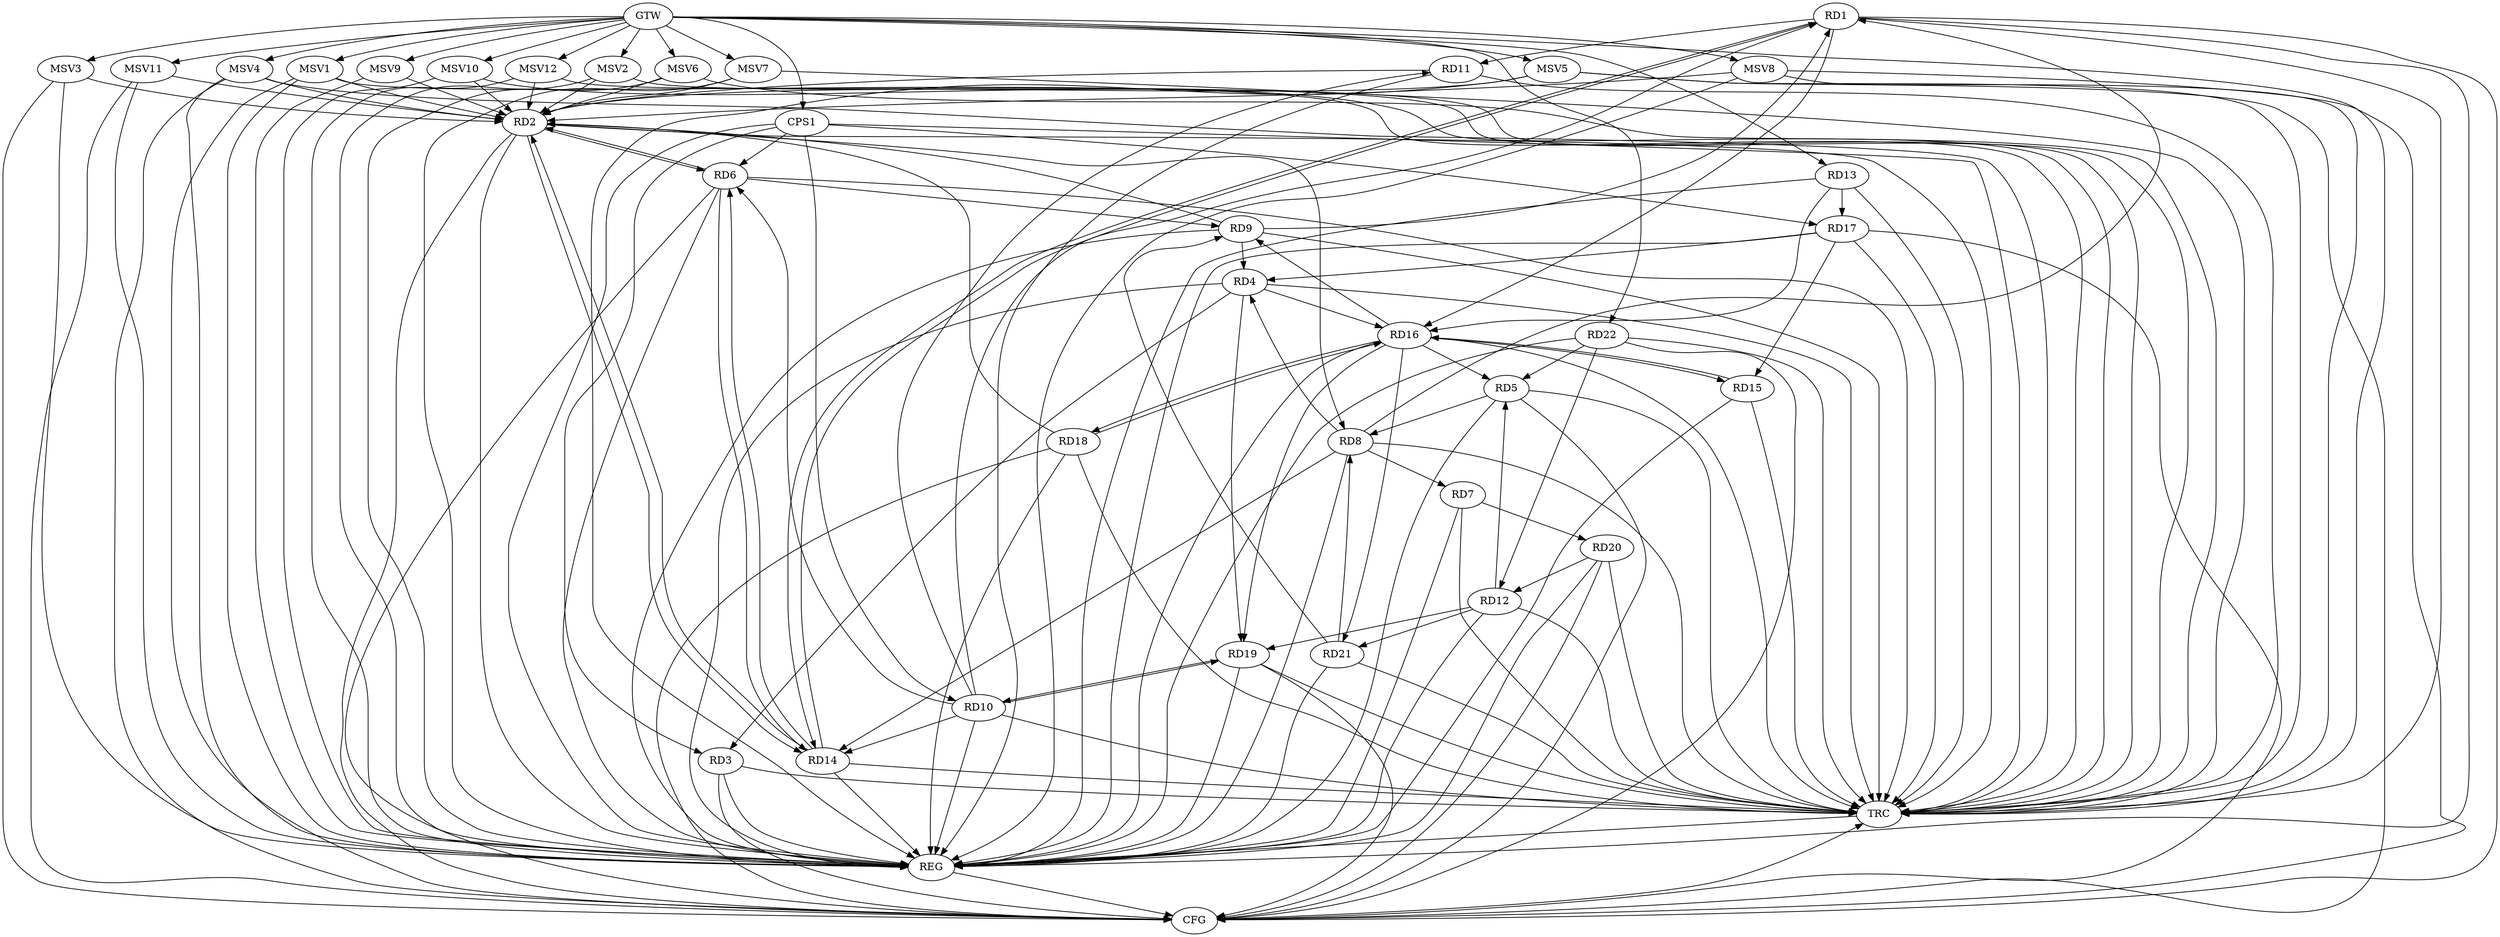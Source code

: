 strict digraph G {
  RD1 [ label="RD1" ];
  RD2 [ label="RD2" ];
  RD3 [ label="RD3" ];
  RD4 [ label="RD4" ];
  RD5 [ label="RD5" ];
  RD6 [ label="RD6" ];
  RD7 [ label="RD7" ];
  RD8 [ label="RD8" ];
  RD9 [ label="RD9" ];
  RD10 [ label="RD10" ];
  RD11 [ label="RD11" ];
  RD12 [ label="RD12" ];
  RD13 [ label="RD13" ];
  RD14 [ label="RD14" ];
  RD15 [ label="RD15" ];
  RD16 [ label="RD16" ];
  RD17 [ label="RD17" ];
  RD18 [ label="RD18" ];
  RD19 [ label="RD19" ];
  RD20 [ label="RD20" ];
  RD21 [ label="RD21" ];
  RD22 [ label="RD22" ];
  CPS1 [ label="CPS1" ];
  GTW [ label="GTW" ];
  REG [ label="REG" ];
  CFG [ label="CFG" ];
  TRC [ label="TRC" ];
  MSV1 [ label="MSV1" ];
  MSV2 [ label="MSV2" ];
  MSV3 [ label="MSV3" ];
  MSV4 [ label="MSV4" ];
  MSV5 [ label="MSV5" ];
  MSV6 [ label="MSV6" ];
  MSV7 [ label="MSV7" ];
  MSV8 [ label="MSV8" ];
  MSV9 [ label="MSV9" ];
  MSV10 [ label="MSV10" ];
  MSV11 [ label="MSV11" ];
  MSV12 [ label="MSV12" ];
  RD8 -> RD1;
  RD9 -> RD1;
  RD10 -> RD1;
  RD1 -> RD11;
  RD1 -> RD14;
  RD14 -> RD1;
  RD1 -> RD16;
  RD2 -> RD6;
  RD6 -> RD2;
  RD2 -> RD8;
  RD9 -> RD2;
  RD11 -> RD2;
  RD2 -> RD14;
  RD14 -> RD2;
  RD18 -> RD2;
  RD4 -> RD3;
  RD8 -> RD4;
  RD9 -> RD4;
  RD4 -> RD16;
  RD17 -> RD4;
  RD4 -> RD19;
  RD5 -> RD8;
  RD12 -> RD5;
  RD16 -> RD5;
  RD22 -> RD5;
  RD6 -> RD9;
  RD10 -> RD6;
  RD6 -> RD14;
  RD14 -> RD6;
  RD8 -> RD7;
  RD7 -> RD20;
  RD8 -> RD14;
  RD21 -> RD8;
  RD16 -> RD9;
  RD21 -> RD9;
  RD10 -> RD11;
  RD10 -> RD14;
  RD10 -> RD19;
  RD19 -> RD10;
  RD12 -> RD19;
  RD20 -> RD12;
  RD12 -> RD21;
  RD22 -> RD12;
  RD13 -> RD16;
  RD13 -> RD17;
  RD15 -> RD16;
  RD16 -> RD15;
  RD17 -> RD15;
  RD16 -> RD18;
  RD18 -> RD16;
  RD16 -> RD19;
  RD16 -> RD21;
  CPS1 -> RD3;
  CPS1 -> RD10;
  CPS1 -> RD17;
  CPS1 -> RD6;
  GTW -> RD13;
  GTW -> RD22;
  GTW -> CPS1;
  RD1 -> REG;
  RD2 -> REG;
  RD3 -> REG;
  RD4 -> REG;
  RD5 -> REG;
  RD6 -> REG;
  RD7 -> REG;
  RD8 -> REG;
  RD9 -> REG;
  RD10 -> REG;
  RD11 -> REG;
  RD12 -> REG;
  RD13 -> REG;
  RD14 -> REG;
  RD15 -> REG;
  RD16 -> REG;
  RD17 -> REG;
  RD18 -> REG;
  RD19 -> REG;
  RD20 -> REG;
  RD21 -> REG;
  RD22 -> REG;
  CPS1 -> REG;
  RD3 -> CFG;
  RD18 -> CFG;
  RD22 -> CFG;
  RD19 -> CFG;
  RD5 -> CFG;
  RD17 -> CFG;
  RD1 -> CFG;
  RD20 -> CFG;
  RD6 -> CFG;
  RD2 -> CFG;
  REG -> CFG;
  RD1 -> TRC;
  RD2 -> TRC;
  RD3 -> TRC;
  RD4 -> TRC;
  RD5 -> TRC;
  RD6 -> TRC;
  RD7 -> TRC;
  RD8 -> TRC;
  RD9 -> TRC;
  RD10 -> TRC;
  RD11 -> TRC;
  RD12 -> TRC;
  RD13 -> TRC;
  RD14 -> TRC;
  RD15 -> TRC;
  RD16 -> TRC;
  RD17 -> TRC;
  RD18 -> TRC;
  RD19 -> TRC;
  RD20 -> TRC;
  RD21 -> TRC;
  RD22 -> TRC;
  CPS1 -> TRC;
  GTW -> TRC;
  CFG -> TRC;
  TRC -> REG;
  MSV1 -> RD2;
  GTW -> MSV1;
  MSV1 -> REG;
  MSV1 -> TRC;
  MSV1 -> CFG;
  MSV2 -> RD2;
  GTW -> MSV2;
  MSV2 -> REG;
  MSV2 -> TRC;
  MSV3 -> RD2;
  GTW -> MSV3;
  MSV3 -> REG;
  MSV3 -> CFG;
  MSV4 -> RD2;
  GTW -> MSV4;
  MSV4 -> REG;
  MSV4 -> TRC;
  MSV4 -> CFG;
  MSV5 -> RD2;
  MSV6 -> RD2;
  GTW -> MSV5;
  MSV5 -> REG;
  MSV5 -> TRC;
  MSV5 -> CFG;
  GTW -> MSV6;
  MSV6 -> REG;
  MSV6 -> TRC;
  MSV7 -> RD2;
  MSV8 -> RD2;
  GTW -> MSV7;
  MSV7 -> REG;
  MSV7 -> TRC;
  GTW -> MSV8;
  MSV8 -> REG;
  MSV8 -> TRC;
  MSV8 -> CFG;
  MSV9 -> RD2;
  GTW -> MSV9;
  MSV9 -> REG;
  MSV10 -> RD2;
  GTW -> MSV10;
  MSV10 -> REG;
  MSV10 -> TRC;
  MSV11 -> RD2;
  GTW -> MSV11;
  MSV11 -> REG;
  MSV11 -> CFG;
  MSV12 -> RD2;
  GTW -> MSV12;
  MSV12 -> REG;
  MSV12 -> TRC;
}
